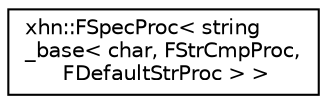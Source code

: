 digraph "Graphical Class Hierarchy"
{
  edge [fontname="Helvetica",fontsize="10",labelfontname="Helvetica",labelfontsize="10"];
  node [fontname="Helvetica",fontsize="10",shape=record];
  rankdir="LR";
  Node1 [label="xhn::FSpecProc\< string\l_base\< char, FStrCmpProc,\l FDefaultStrProc \> \>",height=0.2,width=0.4,color="black", fillcolor="white", style="filled",URL="$structxhn_1_1_f_spec_proc.html"];
}
